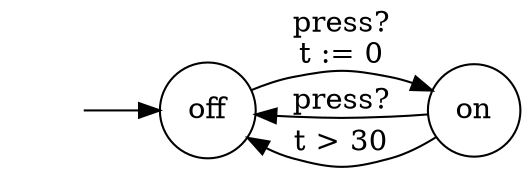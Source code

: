 digraph G {
    rankdir="LR";
    node [shape = circle];
    S [ label = "", style = invis ];
    S -> "off";
    "off" -> "on" [ label = "press?\nt := 0" ];
    "on" -> "off" [ label = "press?" ];
    "on" -> "off" [ label = "t > 30" ];
}
